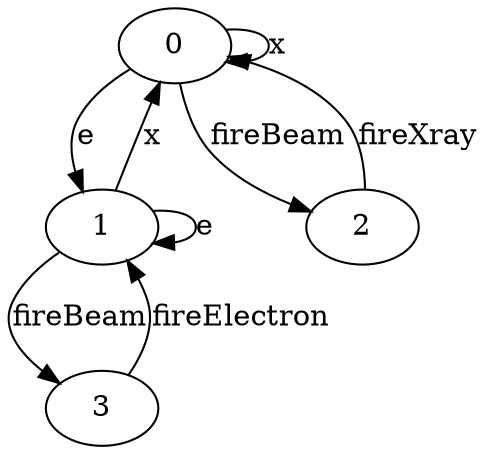 digraph G {
  "0" -> "0" [label="x"]
  "0" -> "1" [label="e"]
  "0" -> "2" [label="fireBeam"]
  "1" -> "0" [label="x"]
  "1" -> "1" [label="e"]
  "1" -> "3" [label="fireBeam"]
  "2" -> "0" [label="fireXray"]
  "3" -> "1" [label="fireElectron"]
}
